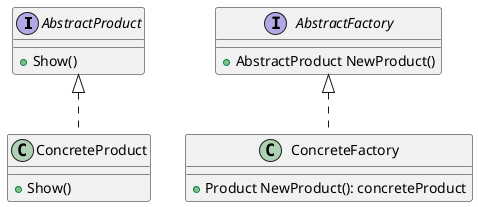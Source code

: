 @startuml
'https://plantuml.com/class-diagram

interface AbstractProduct {
+ Show()
}

class ConcreteProduct {
+ Show()
}

interface AbstractFactory {
+ AbstractProduct NewProduct()
}

class ConcreteFactory {
+ Product NewProduct(): concreteProduct
}

AbstractProduct <|.. ConcreteProduct
AbstractFactory <|.. ConcreteFactory

@enduml
